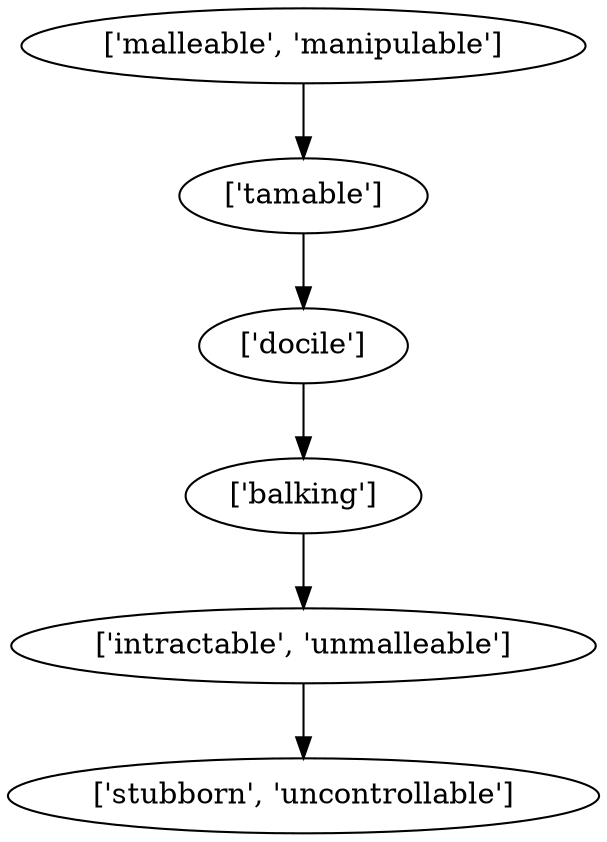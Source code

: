 strict digraph  {
	"['intractable', 'unmalleable']" -> "['stubborn', 'uncontrollable']";
	"['malleable', 'manipulable']" -> "['tamable']";
	"['tamable']" -> "['docile']";
	"['balking']" -> "['intractable', 'unmalleable']";
	"['docile']" -> "['balking']";
}
